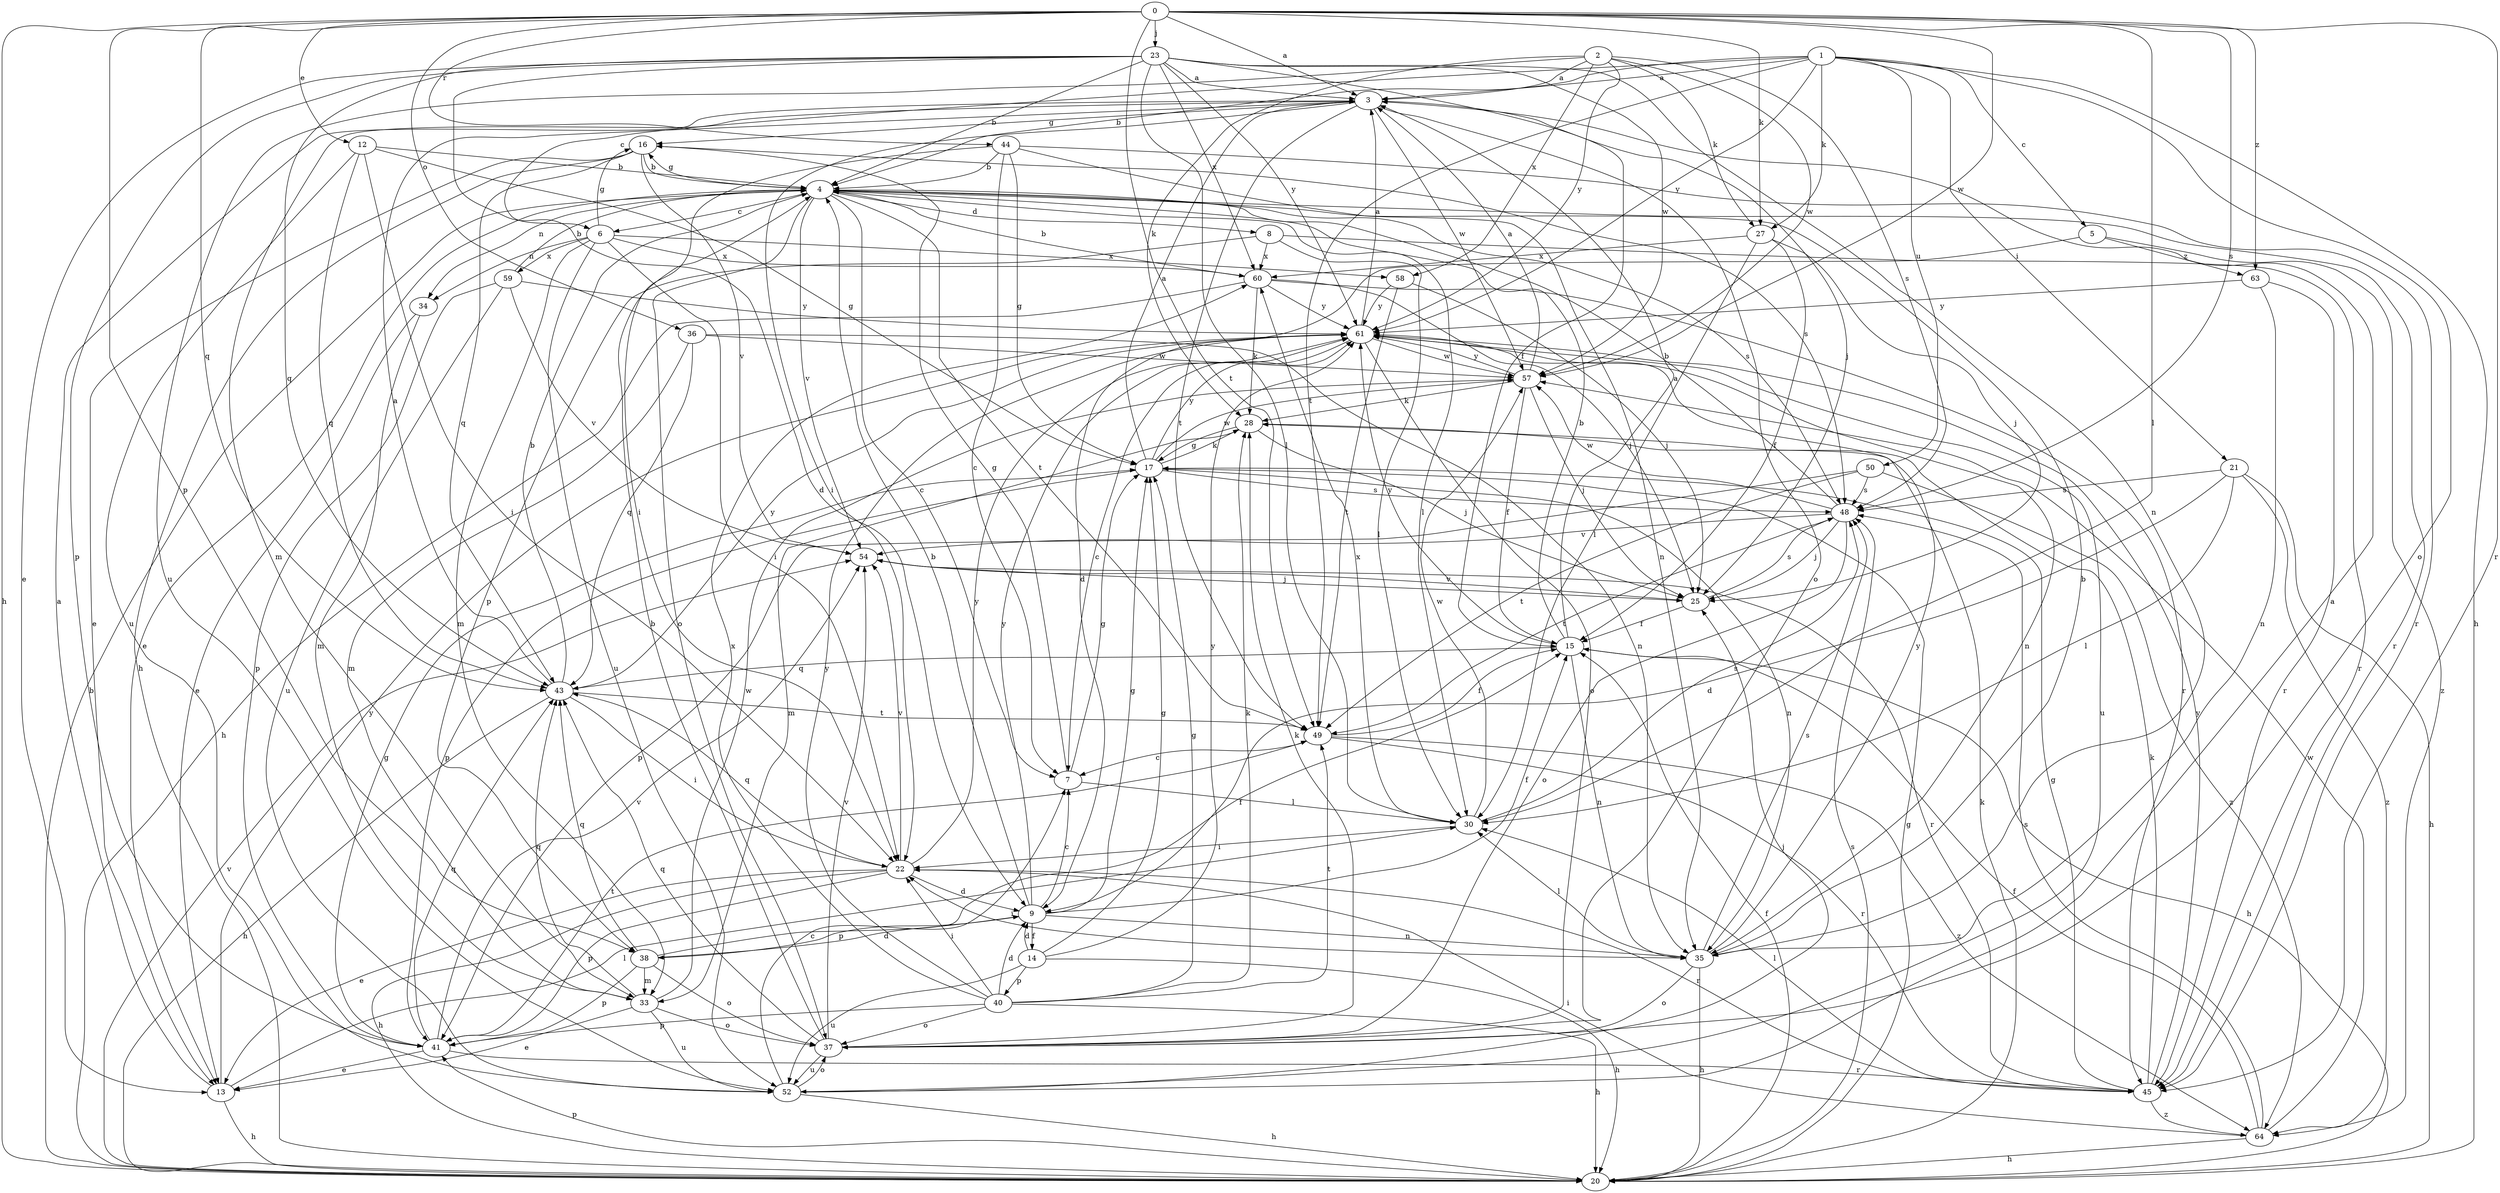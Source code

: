 strict digraph  {
0;
1;
2;
3;
4;
5;
6;
7;
8;
9;
12;
13;
14;
15;
16;
17;
20;
21;
22;
23;
25;
27;
28;
30;
33;
34;
35;
36;
37;
38;
40;
41;
43;
44;
45;
48;
49;
50;
52;
54;
57;
58;
59;
60;
61;
63;
64;
0 -> 3  [label=a];
0 -> 12  [label=e];
0 -> 20  [label=h];
0 -> 23  [label=j];
0 -> 27  [label=k];
0 -> 30  [label=l];
0 -> 36  [label=o];
0 -> 38  [label=p];
0 -> 43  [label=q];
0 -> 44  [label=r];
0 -> 45  [label=r];
0 -> 48  [label=s];
0 -> 49  [label=t];
0 -> 57  [label=w];
0 -> 63  [label=z];
1 -> 3  [label=a];
1 -> 4  [label=b];
1 -> 5  [label=c];
1 -> 6  [label=c];
1 -> 20  [label=h];
1 -> 21  [label=i];
1 -> 27  [label=k];
1 -> 37  [label=o];
1 -> 49  [label=t];
1 -> 50  [label=u];
1 -> 61  [label=y];
2 -> 3  [label=a];
2 -> 27  [label=k];
2 -> 28  [label=k];
2 -> 48  [label=s];
2 -> 52  [label=u];
2 -> 57  [label=w];
2 -> 58  [label=x];
2 -> 61  [label=y];
3 -> 16  [label=g];
3 -> 22  [label=i];
3 -> 25  [label=j];
3 -> 33  [label=m];
3 -> 37  [label=o];
3 -> 49  [label=t];
3 -> 57  [label=w];
4 -> 6  [label=c];
4 -> 7  [label=c];
4 -> 8  [label=d];
4 -> 13  [label=e];
4 -> 16  [label=g];
4 -> 30  [label=l];
4 -> 34  [label=n];
4 -> 37  [label=o];
4 -> 45  [label=r];
4 -> 48  [label=s];
4 -> 49  [label=t];
4 -> 54  [label=v];
5 -> 9  [label=d];
5 -> 63  [label=z];
5 -> 64  [label=z];
6 -> 16  [label=g];
6 -> 22  [label=i];
6 -> 33  [label=m];
6 -> 34  [label=n];
6 -> 52  [label=u];
6 -> 58  [label=x];
6 -> 59  [label=x];
6 -> 60  [label=x];
7 -> 16  [label=g];
7 -> 17  [label=g];
7 -> 30  [label=l];
8 -> 30  [label=l];
8 -> 38  [label=p];
8 -> 45  [label=r];
8 -> 60  [label=x];
9 -> 4  [label=b];
9 -> 7  [label=c];
9 -> 14  [label=f];
9 -> 15  [label=f];
9 -> 17  [label=g];
9 -> 35  [label=n];
9 -> 38  [label=p];
9 -> 61  [label=y];
12 -> 4  [label=b];
12 -> 17  [label=g];
12 -> 22  [label=i];
12 -> 43  [label=q];
12 -> 52  [label=u];
13 -> 3  [label=a];
13 -> 20  [label=h];
13 -> 30  [label=l];
13 -> 61  [label=y];
14 -> 9  [label=d];
14 -> 17  [label=g];
14 -> 20  [label=h];
14 -> 40  [label=p];
14 -> 52  [label=u];
14 -> 61  [label=y];
15 -> 3  [label=a];
15 -> 4  [label=b];
15 -> 20  [label=h];
15 -> 35  [label=n];
15 -> 43  [label=q];
15 -> 61  [label=y];
16 -> 4  [label=b];
16 -> 13  [label=e];
16 -> 20  [label=h];
16 -> 43  [label=q];
16 -> 48  [label=s];
16 -> 54  [label=v];
17 -> 3  [label=a];
17 -> 28  [label=k];
17 -> 35  [label=n];
17 -> 41  [label=p];
17 -> 48  [label=s];
17 -> 57  [label=w];
17 -> 61  [label=y];
20 -> 4  [label=b];
20 -> 15  [label=f];
20 -> 17  [label=g];
20 -> 28  [label=k];
20 -> 41  [label=p];
20 -> 48  [label=s];
20 -> 54  [label=v];
21 -> 9  [label=d];
21 -> 20  [label=h];
21 -> 30  [label=l];
21 -> 48  [label=s];
21 -> 64  [label=z];
22 -> 9  [label=d];
22 -> 13  [label=e];
22 -> 20  [label=h];
22 -> 41  [label=p];
22 -> 43  [label=q];
22 -> 45  [label=r];
22 -> 54  [label=v];
22 -> 61  [label=y];
23 -> 3  [label=a];
23 -> 4  [label=b];
23 -> 9  [label=d];
23 -> 13  [label=e];
23 -> 15  [label=f];
23 -> 30  [label=l];
23 -> 35  [label=n];
23 -> 41  [label=p];
23 -> 43  [label=q];
23 -> 57  [label=w];
23 -> 60  [label=x];
23 -> 61  [label=y];
25 -> 15  [label=f];
25 -> 48  [label=s];
25 -> 54  [label=v];
27 -> 15  [label=f];
27 -> 25  [label=j];
27 -> 30  [label=l];
27 -> 60  [label=x];
28 -> 17  [label=g];
28 -> 25  [label=j];
28 -> 33  [label=m];
30 -> 22  [label=i];
30 -> 48  [label=s];
30 -> 57  [label=w];
30 -> 60  [label=x];
33 -> 13  [label=e];
33 -> 37  [label=o];
33 -> 43  [label=q];
33 -> 52  [label=u];
33 -> 57  [label=w];
34 -> 13  [label=e];
34 -> 33  [label=m];
35 -> 4  [label=b];
35 -> 20  [label=h];
35 -> 22  [label=i];
35 -> 30  [label=l];
35 -> 37  [label=o];
35 -> 48  [label=s];
35 -> 61  [label=y];
36 -> 33  [label=m];
36 -> 35  [label=n];
36 -> 43  [label=q];
36 -> 57  [label=w];
37 -> 4  [label=b];
37 -> 28  [label=k];
37 -> 43  [label=q];
37 -> 52  [label=u];
37 -> 54  [label=v];
38 -> 9  [label=d];
38 -> 15  [label=f];
38 -> 33  [label=m];
38 -> 37  [label=o];
38 -> 41  [label=p];
38 -> 43  [label=q];
40 -> 9  [label=d];
40 -> 17  [label=g];
40 -> 20  [label=h];
40 -> 22  [label=i];
40 -> 28  [label=k];
40 -> 37  [label=o];
40 -> 41  [label=p];
40 -> 49  [label=t];
40 -> 60  [label=x];
40 -> 61  [label=y];
41 -> 13  [label=e];
41 -> 17  [label=g];
41 -> 43  [label=q];
41 -> 45  [label=r];
41 -> 49  [label=t];
41 -> 54  [label=v];
43 -> 3  [label=a];
43 -> 4  [label=b];
43 -> 20  [label=h];
43 -> 22  [label=i];
43 -> 49  [label=t];
43 -> 61  [label=y];
44 -> 4  [label=b];
44 -> 7  [label=c];
44 -> 17  [label=g];
44 -> 22  [label=i];
44 -> 35  [label=n];
44 -> 45  [label=r];
45 -> 17  [label=g];
45 -> 28  [label=k];
45 -> 30  [label=l];
45 -> 61  [label=y];
45 -> 64  [label=z];
48 -> 4  [label=b];
48 -> 25  [label=j];
48 -> 37  [label=o];
48 -> 49  [label=t];
48 -> 54  [label=v];
48 -> 57  [label=w];
49 -> 7  [label=c];
49 -> 15  [label=f];
49 -> 45  [label=r];
49 -> 64  [label=z];
50 -> 41  [label=p];
50 -> 48  [label=s];
50 -> 49  [label=t];
50 -> 64  [label=z];
52 -> 3  [label=a];
52 -> 7  [label=c];
52 -> 20  [label=h];
52 -> 25  [label=j];
52 -> 37  [label=o];
54 -> 25  [label=j];
54 -> 45  [label=r];
57 -> 3  [label=a];
57 -> 15  [label=f];
57 -> 25  [label=j];
57 -> 28  [label=k];
57 -> 61  [label=y];
58 -> 25  [label=j];
58 -> 49  [label=t];
58 -> 61  [label=y];
59 -> 4  [label=b];
59 -> 41  [label=p];
59 -> 52  [label=u];
59 -> 54  [label=v];
59 -> 61  [label=y];
60 -> 4  [label=b];
60 -> 20  [label=h];
60 -> 25  [label=j];
60 -> 28  [label=k];
60 -> 45  [label=r];
60 -> 61  [label=y];
61 -> 3  [label=a];
61 -> 7  [label=c];
61 -> 35  [label=n];
61 -> 37  [label=o];
61 -> 52  [label=u];
61 -> 57  [label=w];
63 -> 35  [label=n];
63 -> 45  [label=r];
63 -> 61  [label=y];
64 -> 15  [label=f];
64 -> 20  [label=h];
64 -> 22  [label=i];
64 -> 48  [label=s];
64 -> 57  [label=w];
}
